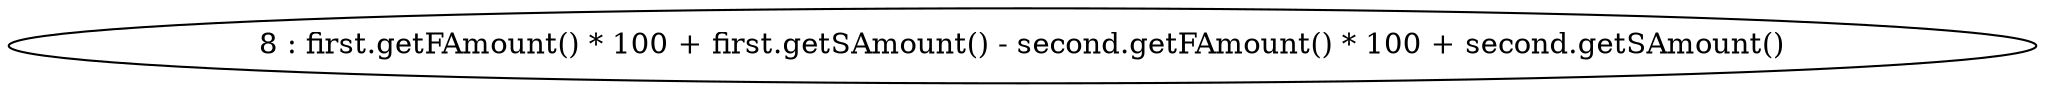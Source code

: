 digraph G {
"8 : first.getFAmount() * 100 + first.getSAmount() - second.getFAmount() * 100 + second.getSAmount()"
}